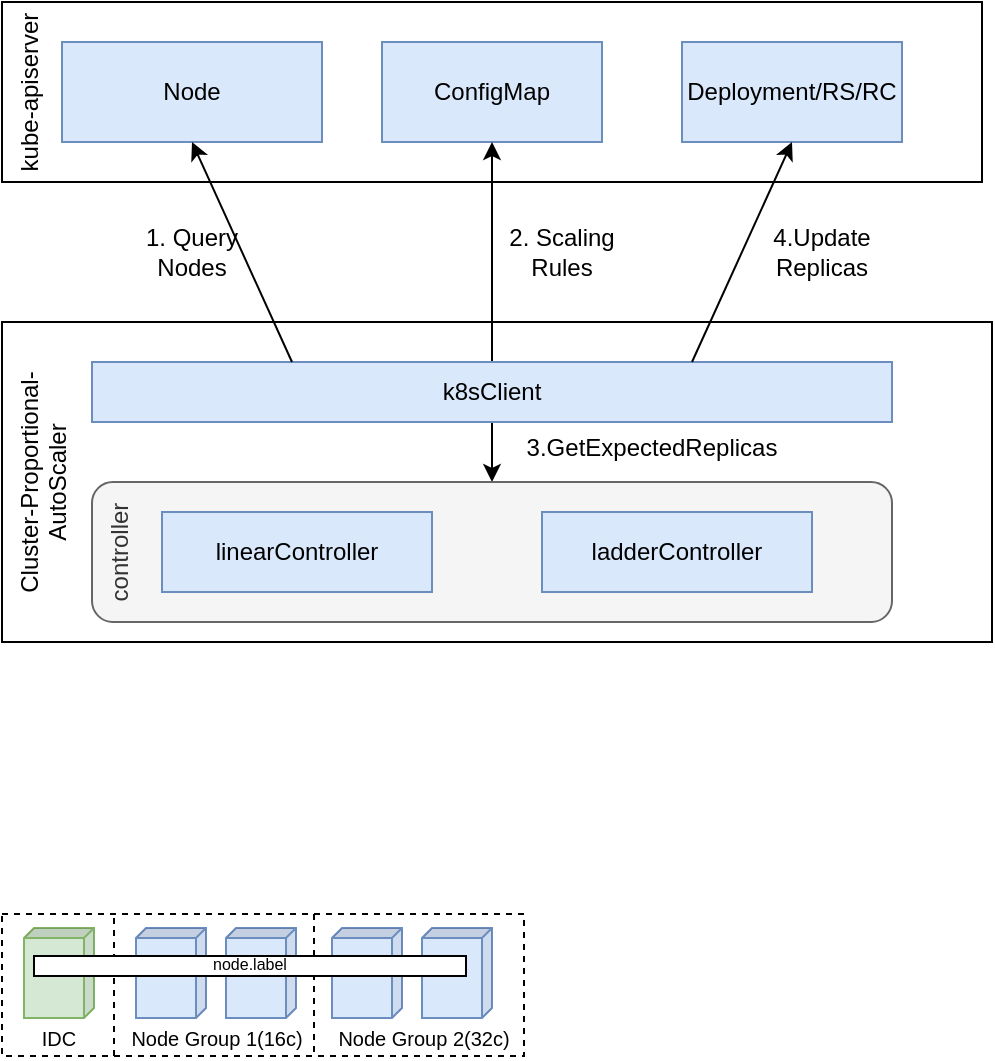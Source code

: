 <mxfile version="24.7.16">
  <diagram name="第 1 页" id="F5VYigaGw1SXEJX05_Oq">
    <mxGraphModel dx="766" dy="365" grid="0" gridSize="10" guides="1" tooltips="1" connect="1" arrows="1" fold="1" page="1" pageScale="1" pageWidth="827" pageHeight="1169" math="0" shadow="0">
      <root>
        <mxCell id="0" />
        <mxCell id="1" parent="0" />
        <mxCell id="aSUJhLrz8YBLQvyZwgPZ-1" value="kube-apiserver" style="rounded=0;whiteSpace=wrap;html=1;horizontal=0;verticalAlign=top;" parent="1" vertex="1">
          <mxGeometry x="120" y="240" width="490" height="90" as="geometry" />
        </mxCell>
        <mxCell id="aSUJhLrz8YBLQvyZwgPZ-2" value="ConfigMap" style="rounded=0;whiteSpace=wrap;html=1;fillColor=#dae8fc;strokeColor=#6c8ebf;" parent="1" vertex="1">
          <mxGeometry x="310" y="260" width="110" height="50" as="geometry" />
        </mxCell>
        <mxCell id="aSUJhLrz8YBLQvyZwgPZ-3" value="Node" style="rounded=0;whiteSpace=wrap;html=1;fillColor=#dae8fc;strokeColor=#6c8ebf;" parent="1" vertex="1">
          <mxGeometry x="150" y="260" width="130" height="50" as="geometry" />
        </mxCell>
        <mxCell id="aSUJhLrz8YBLQvyZwgPZ-4" value="Deployment/RS/RC" style="rounded=0;whiteSpace=wrap;html=1;fillColor=#dae8fc;strokeColor=#6c8ebf;" parent="1" vertex="1">
          <mxGeometry x="460" y="260" width="110" height="50" as="geometry" />
        </mxCell>
        <mxCell id="aSUJhLrz8YBLQvyZwgPZ-5" value="Cluster-Proportional-AutoScaler" style="rounded=1;whiteSpace=wrap;html=1;horizontal=0;verticalAlign=top;arcSize=0;" parent="1" vertex="1">
          <mxGeometry x="120" y="400" width="495" height="160" as="geometry" />
        </mxCell>
        <mxCell id="aSUJhLrz8YBLQvyZwgPZ-7" value="1. Query Nodes" style="text;html=1;align=center;verticalAlign=middle;whiteSpace=wrap;rounded=0;" parent="1" vertex="1">
          <mxGeometry x="190" y="350" width="50" height="30" as="geometry" />
        </mxCell>
        <mxCell id="aSUJhLrz8YBLQvyZwgPZ-8" value="" style="rounded=0;orthogonalLoop=1;jettySize=auto;html=1;entryX=0.5;entryY=1;entryDx=0;entryDy=0;exitX=0.5;exitY=0;exitDx=0;exitDy=0;" parent="1" source="aSUJhLrz8YBLQvyZwgPZ-10" target="aSUJhLrz8YBLQvyZwgPZ-2" edge="1">
          <mxGeometry relative="1" as="geometry">
            <mxPoint x="260" y="410" as="sourcePoint" />
            <mxPoint x="225" y="320" as="targetPoint" />
          </mxGeometry>
        </mxCell>
        <mxCell id="aSUJhLrz8YBLQvyZwgPZ-9" value="2. Scaling Rules" style="text;html=1;align=center;verticalAlign=middle;whiteSpace=wrap;rounded=0;" parent="1" vertex="1">
          <mxGeometry x="365" y="350" width="70" height="30" as="geometry" />
        </mxCell>
        <mxCell id="aSUJhLrz8YBLQvyZwgPZ-20" value="" style="rounded=0;orthogonalLoop=1;jettySize=auto;html=1;entryX=0.5;entryY=0;entryDx=0;entryDy=0;" parent="1" source="aSUJhLrz8YBLQvyZwgPZ-10" target="aSUJhLrz8YBLQvyZwgPZ-14" edge="1">
          <mxGeometry relative="1" as="geometry" />
        </mxCell>
        <mxCell id="aSUJhLrz8YBLQvyZwgPZ-10" value="k8sC&lt;span style=&quot;background-color: initial;&quot;&gt;lient&lt;/span&gt;" style="rounded=0;whiteSpace=wrap;html=1;fillColor=#dae8fc;strokeColor=#6c8ebf;" parent="1" vertex="1">
          <mxGeometry x="165" y="420" width="400" height="30" as="geometry" />
        </mxCell>
        <mxCell id="aSUJhLrz8YBLQvyZwgPZ-6" value="" style="rounded=0;orthogonalLoop=1;jettySize=auto;html=1;entryX=0.5;entryY=1;entryDx=0;entryDy=0;exitX=0.25;exitY=0;exitDx=0;exitDy=0;" parent="1" source="aSUJhLrz8YBLQvyZwgPZ-10" target="aSUJhLrz8YBLQvyZwgPZ-3" edge="1">
          <mxGeometry relative="1" as="geometry" />
        </mxCell>
        <mxCell id="aSUJhLrz8YBLQvyZwgPZ-14" value="controller" style="rounded=1;whiteSpace=wrap;html=1;horizontal=0;verticalAlign=top;fillColor=#f5f5f5;fontColor=#333333;strokeColor=#666666;" parent="1" vertex="1">
          <mxGeometry x="165" y="480" width="400" height="70" as="geometry" />
        </mxCell>
        <mxCell id="aSUJhLrz8YBLQvyZwgPZ-11" value="linearController" style="rounded=0;whiteSpace=wrap;html=1;fillColor=#dae8fc;strokeColor=#6c8ebf;" parent="1" vertex="1">
          <mxGeometry x="200" y="495" width="135" height="40" as="geometry" />
        </mxCell>
        <mxCell id="aSUJhLrz8YBLQvyZwgPZ-12" value="ladderController" style="rounded=0;whiteSpace=wrap;html=1;fillColor=#dae8fc;strokeColor=#6c8ebf;" parent="1" vertex="1">
          <mxGeometry x="390" y="495" width="135" height="40" as="geometry" />
        </mxCell>
        <mxCell id="aSUJhLrz8YBLQvyZwgPZ-16" value="" style="rounded=0;orthogonalLoop=1;jettySize=auto;html=1;entryX=0.5;entryY=1;entryDx=0;entryDy=0;exitX=0.75;exitY=0;exitDx=0;exitDy=0;" parent="1" source="aSUJhLrz8YBLQvyZwgPZ-10" target="aSUJhLrz8YBLQvyZwgPZ-4" edge="1">
          <mxGeometry relative="1" as="geometry">
            <mxPoint x="250" y="430" as="sourcePoint" />
            <mxPoint x="375" y="320" as="targetPoint" />
          </mxGeometry>
        </mxCell>
        <mxCell id="aSUJhLrz8YBLQvyZwgPZ-18" value="3.GetExpectedReplicas" style="text;html=1;align=center;verticalAlign=middle;whiteSpace=wrap;rounded=0;" parent="1" vertex="1">
          <mxGeometry x="365" y="450" width="160" height="25" as="geometry" />
        </mxCell>
        <mxCell id="aSUJhLrz8YBLQvyZwgPZ-21" value="4.Update&lt;div&gt;Replicas&lt;/div&gt;" style="text;html=1;align=center;verticalAlign=middle;whiteSpace=wrap;rounded=0;" parent="1" vertex="1">
          <mxGeometry x="490" y="352.5" width="80" height="25" as="geometry" />
        </mxCell>
        <mxCell id="EStw5bXizqeQKJaaaStb-7" value="" style="group" vertex="1" connectable="0" parent="1">
          <mxGeometry x="120" y="696" width="261" height="71" as="geometry" />
        </mxCell>
        <mxCell id="EStw5bXizqeQKJaaaStb-8" value="" style="rounded=0;whiteSpace=wrap;html=1;dashed=1;" vertex="1" parent="EStw5bXizqeQKJaaaStb-7">
          <mxGeometry width="261" height="71" as="geometry" />
        </mxCell>
        <mxCell id="EStw5bXizqeQKJaaaStb-9" value="" style="shape=cube;whiteSpace=wrap;html=1;boundedLbl=1;backgroundOutline=1;darkOpacity=0.05;darkOpacity2=0.1;size=5;rotation=90;fillColor=#d5e8d4;strokeColor=#82b366;" vertex="1" parent="EStw5bXizqeQKJaaaStb-7">
          <mxGeometry x="6" y="12" width="45" height="35" as="geometry" />
        </mxCell>
        <mxCell id="EStw5bXizqeQKJaaaStb-10" value="" style="shape=cube;whiteSpace=wrap;html=1;boundedLbl=1;backgroundOutline=1;darkOpacity=0.05;darkOpacity2=0.1;size=5;rotation=90;fillColor=#dae8fc;strokeColor=#6c8ebf;" vertex="1" parent="EStw5bXizqeQKJaaaStb-7">
          <mxGeometry x="62" y="12" width="45" height="35" as="geometry" />
        </mxCell>
        <mxCell id="EStw5bXizqeQKJaaaStb-11" value="" style="shape=cube;whiteSpace=wrap;html=1;boundedLbl=1;backgroundOutline=1;darkOpacity=0.05;darkOpacity2=0.1;size=5;rotation=90;fillColor=#dae8fc;strokeColor=#6c8ebf;" vertex="1" parent="EStw5bXizqeQKJaaaStb-7">
          <mxGeometry x="160" y="12" width="45" height="35" as="geometry" />
        </mxCell>
        <mxCell id="EStw5bXizqeQKJaaaStb-12" value="" style="endArrow=none;html=1;rounded=0;entryX=0.25;entryY=0;entryDx=0;entryDy=0;exitX=0.25;exitY=1;exitDx=0;exitDy=0;dashed=1;" edge="1" parent="EStw5bXizqeQKJaaaStb-7">
          <mxGeometry width="50" height="50" relative="1" as="geometry">
            <mxPoint x="56.0" y="71" as="sourcePoint" />
            <mxPoint x="56" as="targetPoint" />
          </mxGeometry>
        </mxCell>
        <mxCell id="EStw5bXizqeQKJaaaStb-13" value="" style="shape=cube;whiteSpace=wrap;html=1;boundedLbl=1;backgroundOutline=1;darkOpacity=0.05;darkOpacity2=0.1;size=5;rotation=90;fillColor=#dae8fc;strokeColor=#6c8ebf;" vertex="1" parent="EStw5bXizqeQKJaaaStb-7">
          <mxGeometry x="107" y="12" width="45" height="35" as="geometry" />
        </mxCell>
        <mxCell id="EStw5bXizqeQKJaaaStb-18" value="&lt;font style=&quot;font-size: 10px;&quot;&gt;IDC&lt;/font&gt;" style="text;html=1;align=center;verticalAlign=middle;whiteSpace=wrap;rounded=0;" vertex="1" parent="EStw5bXizqeQKJaaaStb-7">
          <mxGeometry x="10" y="54" width="37" height="16" as="geometry" />
        </mxCell>
        <mxCell id="EStw5bXizqeQKJaaaStb-19" value="" style="endArrow=none;html=1;rounded=0;entryX=0.25;entryY=0;entryDx=0;entryDy=0;exitX=0.25;exitY=1;exitDx=0;exitDy=0;dashed=1;" edge="1" parent="EStw5bXizqeQKJaaaStb-7">
          <mxGeometry width="50" height="50" relative="1" as="geometry">
            <mxPoint x="156" y="69" as="sourcePoint" />
            <mxPoint x="156" y="-2" as="targetPoint" />
          </mxGeometry>
        </mxCell>
        <mxCell id="EStw5bXizqeQKJaaaStb-20" value="" style="shape=cube;whiteSpace=wrap;html=1;boundedLbl=1;backgroundOutline=1;darkOpacity=0.05;darkOpacity2=0.1;size=5;rotation=90;fillColor=#dae8fc;strokeColor=#6c8ebf;" vertex="1" parent="EStw5bXizqeQKJaaaStb-7">
          <mxGeometry x="205" y="12" width="45" height="35" as="geometry" />
        </mxCell>
        <mxCell id="EStw5bXizqeQKJaaaStb-21" value="&lt;font style=&quot;font-size: 10px;&quot;&gt;Node Group 1(16c)&lt;/font&gt;" style="text;html=1;align=center;verticalAlign=middle;whiteSpace=wrap;rounded=0;" vertex="1" parent="EStw5bXizqeQKJaaaStb-7">
          <mxGeometry x="60" y="54" width="95" height="16" as="geometry" />
        </mxCell>
        <mxCell id="EStw5bXizqeQKJaaaStb-23" value="&lt;font style=&quot;font-size: 10px;&quot;&gt;Node Group 2(32c)&lt;/font&gt;" style="text;html=1;align=center;verticalAlign=middle;whiteSpace=wrap;rounded=0;" vertex="1" parent="EStw5bXizqeQKJaaaStb-7">
          <mxGeometry x="167" y="54" width="88" height="16" as="geometry" />
        </mxCell>
        <mxCell id="EStw5bXizqeQKJaaaStb-24" value="&lt;font style=&quot;font-size: 8px;&quot;&gt;node.label&lt;/font&gt;" style="rounded=0;whiteSpace=wrap;html=1;fontSize=8;verticalAlign=middle;horizontal=1;spacingTop=-2;" vertex="1" parent="EStw5bXizqeQKJaaaStb-7">
          <mxGeometry x="16" y="21" width="216" height="10" as="geometry" />
        </mxCell>
      </root>
    </mxGraphModel>
  </diagram>
</mxfile>
